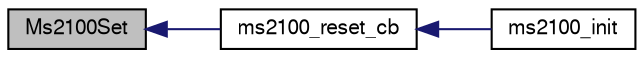 digraph "Ms2100Set"
{
  edge [fontname="FreeSans",fontsize="10",labelfontname="FreeSans",labelfontsize="10"];
  node [fontname="FreeSans",fontsize="10",shape=record];
  rankdir="LR";
  Node1 [label="Ms2100Set",height=0.2,width=0.4,color="black", fillcolor="grey75", style="filled", fontcolor="black"];
  Node1 -> Node2 [dir="back",color="midnightblue",fontsize="10",style="solid",fontname="FreeSans"];
  Node2 [label="ms2100_reset_cb",height=0.2,width=0.4,color="black", fillcolor="white", style="filled",URL="$ms2100__arch_8h.html#aebb1f87ab92e583e78e79686e935e3b8",tooltip="Reset callback. "];
  Node2 -> Node3 [dir="back",color="midnightblue",fontsize="10",style="solid",fontname="FreeSans"];
  Node3 [label="ms2100_init",height=0.2,width=0.4,color="black", fillcolor="white", style="filled",URL="$ms2100_8h.html#abd4a73602ed7661eccacb070eb07896a"];
}
